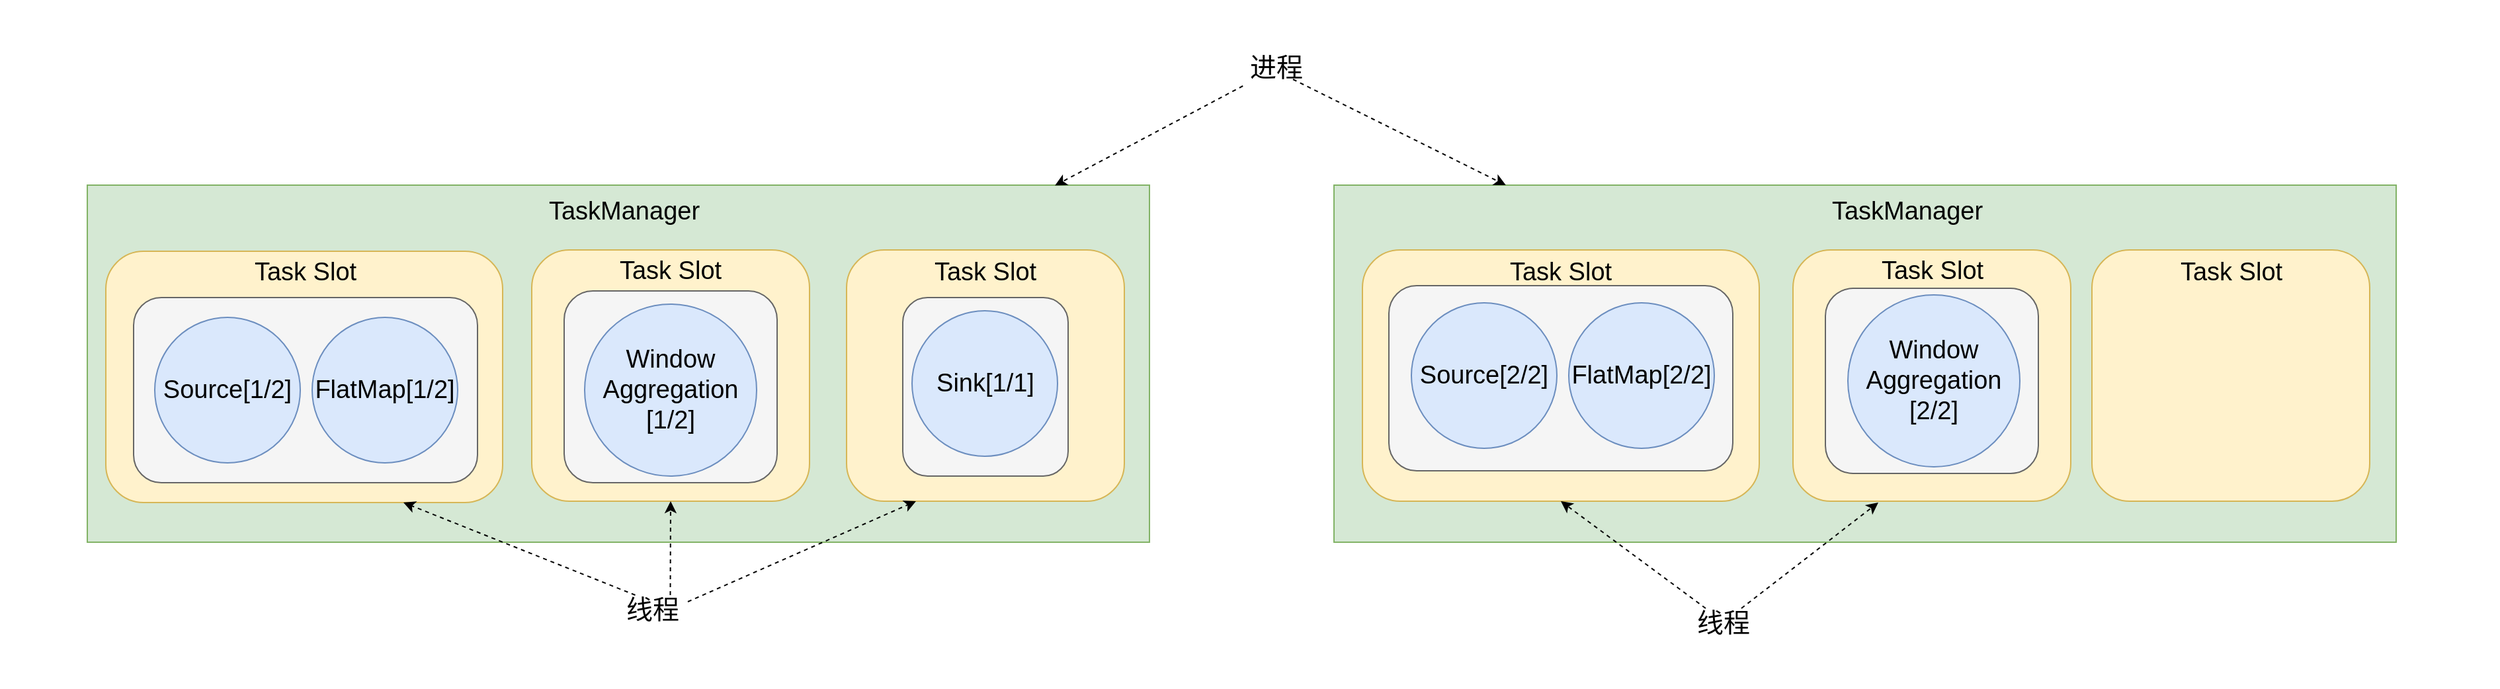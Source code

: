 <mxfile version="12.4.2" type="device" pages="1"><diagram id="5zJAiliS5CEzdIEDwAXe" name="Page-1"><mxGraphModel dx="1759" dy="1751" grid="1" gridSize="10" guides="1" tooltips="1" connect="1" arrows="1" fold="1" page="1" pageScale="1" pageWidth="827" pageHeight="1169" math="0" shadow="0"><root><mxCell id="0"/><mxCell id="1" parent="0"/><mxCell id="gzD2sUUcsNDaMbyyh-M0-24" value="" style="rounded=0;whiteSpace=wrap;html=1;strokeColor=none;fontSize=19;" parent="1" vertex="1"><mxGeometry x="-80" y="-60" width="1889" height="520" as="geometry"/></mxCell><mxCell id="BoYbMluisrjI8c_uAZqt-21" value="" style="rounded=0;whiteSpace=wrap;html=1;fillColor=#d5e8d4;strokeColor=#82b366;fontSize=19;" parent="1" vertex="1"><mxGeometry x="928.5" y="80" width="803" height="270" as="geometry"/></mxCell><mxCell id="BoYbMluisrjI8c_uAZqt-18" value="" style="rounded=0;whiteSpace=wrap;html=1;fillColor=#d5e8d4;strokeColor=#82b366;fontSize=19;" parent="1" vertex="1"><mxGeometry x="-14" y="80" width="803" height="270" as="geometry"/></mxCell><mxCell id="BoYbMluisrjI8c_uAZqt-14" value="" style="rounded=1;whiteSpace=wrap;html=1;fillColor=#fff2cc;strokeColor=#d6b656;fontSize=19;" parent="1" vertex="1"><mxGeometry x="1275.5" y="129" width="210" height="190" as="geometry"/></mxCell><mxCell id="BoYbMluisrjI8c_uAZqt-12" value="" style="rounded=1;whiteSpace=wrap;html=1;fillColor=#fff2cc;strokeColor=#d6b656;fontSize=19;" parent="1" vertex="1"><mxGeometry x="950" y="129" width="300" height="190" as="geometry"/></mxCell><mxCell id="BoYbMluisrjI8c_uAZqt-7" value="" style="rounded=1;whiteSpace=wrap;html=1;fillColor=#fff2cc;strokeColor=#d6b656;fontSize=19;" parent="1" vertex="1"><mxGeometry x="560" y="129" width="210" height="190" as="geometry"/></mxCell><mxCell id="BoYbMluisrjI8c_uAZqt-5" value="" style="rounded=1;whiteSpace=wrap;html=1;fillColor=#fff2cc;strokeColor=#d6b656;fontSize=19;" parent="1" vertex="1"><mxGeometry x="322" y="129" width="210" height="190" as="geometry"/></mxCell><mxCell id="BoYbMluisrjI8c_uAZqt-2" value="" style="rounded=1;whiteSpace=wrap;html=1;fillColor=#fff2cc;strokeColor=#d6b656;fontSize=19;" parent="1" vertex="1"><mxGeometry y="130" width="300" height="190" as="geometry"/></mxCell><mxCell id="GjaNo_1eTp9l8XHd6kkI-14" value="" style="rounded=1;whiteSpace=wrap;html=1;fillColor=#f5f5f5;strokeColor=#666666;fontColor=#333333;fontSize=19;" parent="1" vertex="1"><mxGeometry x="602.5" y="165" width="125" height="135" as="geometry"/></mxCell><mxCell id="GjaNo_1eTp9l8XHd6kkI-4" value="" style="rounded=1;whiteSpace=wrap;html=1;fillColor=#f5f5f5;strokeColor=#666666;fontColor=#333333;fontSize=19;" parent="1" vertex="1"><mxGeometry x="346.5" y="160" width="161" height="145" as="geometry"/></mxCell><mxCell id="GjaNo_1eTp9l8XHd6kkI-2" value="" style="rounded=1;whiteSpace=wrap;html=1;fillColor=#f5f5f5;strokeColor=#666666;fontColor=#333333;fontSize=19;" parent="1" vertex="1"><mxGeometry x="970" y="156" width="260" height="140" as="geometry"/></mxCell><mxCell id="GjaNo_1eTp9l8XHd6kkI-1" value="" style="rounded=1;whiteSpace=wrap;html=1;fillColor=#f5f5f5;strokeColor=#666666;fontColor=#333333;fontSize=19;" parent="1" vertex="1"><mxGeometry x="21" y="165" width="260" height="140" as="geometry"/></mxCell><mxCell id="gzD2sUUcsNDaMbyyh-M0-3" value="&lt;font style=&quot;font-size: 19px;&quot;&gt;FlatMap[1/2]&lt;br style=&quot;font-size: 19px;&quot;&gt;&lt;/font&gt;" style="ellipse;whiteSpace=wrap;html=1;aspect=fixed;fillColor=#dae8fc;strokeColor=#6c8ebf;fontSize=19;" parent="1" vertex="1"><mxGeometry x="156" y="180" width="110" height="110" as="geometry"/></mxCell><mxCell id="gzD2sUUcsNDaMbyyh-M0-4" value="&lt;span style=&quot;font-size: 19px;&quot;&gt;Source[1/2]&lt;/span&gt;" style="ellipse;whiteSpace=wrap;html=1;aspect=fixed;fillColor=#dae8fc;strokeColor=#6c8ebf;fontSize=19;" parent="1" vertex="1"><mxGeometry x="37" y="180" width="110" height="110" as="geometry"/></mxCell><mxCell id="gzD2sUUcsNDaMbyyh-M0-5" value="&lt;span style=&quot;font-size: 19px;&quot;&gt;Window&lt;br style=&quot;font-size: 19px;&quot;&gt;Aggregation&lt;br style=&quot;font-size: 19px;&quot;&gt;[1/2]&lt;br style=&quot;font-size: 19px;&quot;&gt;&lt;/span&gt;" style="ellipse;whiteSpace=wrap;html=1;aspect=fixed;fillColor=#dae8fc;strokeColor=#6c8ebf;fontSize=19;" parent="1" vertex="1"><mxGeometry x="362" y="170" width="130" height="130" as="geometry"/></mxCell><mxCell id="gzD2sUUcsNDaMbyyh-M0-6" value="&lt;span style=&quot;font-size: 19px;&quot;&gt;Sink[1/1]&lt;/span&gt;" style="ellipse;whiteSpace=wrap;html=1;aspect=fixed;fillColor=#dae8fc;strokeColor=#6c8ebf;fontSize=19;" parent="1" vertex="1"><mxGeometry x="609.5" y="175" width="110" height="110" as="geometry"/></mxCell><mxCell id="W7i3RdgXJPWMUKtWjuFt-1" value="&lt;span style=&quot;font-size: 19px;&quot;&gt;Source[2/2]&lt;/span&gt;" style="ellipse;whiteSpace=wrap;html=1;aspect=fixed;fillColor=#dae8fc;strokeColor=#6c8ebf;fontSize=19;" parent="1" vertex="1"><mxGeometry x="987" y="169" width="110" height="110" as="geometry"/></mxCell><mxCell id="W7i3RdgXJPWMUKtWjuFt-7" value="&lt;font style=&quot;font-size: 19px;&quot;&gt;FlatMap[2/2]&lt;br style=&quot;font-size: 19px;&quot;&gt;&lt;/font&gt;" style="ellipse;whiteSpace=wrap;html=1;aspect=fixed;fillColor=#dae8fc;strokeColor=#6c8ebf;fontSize=19;" parent="1" vertex="1"><mxGeometry x="1106" y="169" width="110" height="110" as="geometry"/></mxCell><mxCell id="GjaNo_1eTp9l8XHd6kkI-5" value="" style="rounded=1;whiteSpace=wrap;html=1;fillColor=#f5f5f5;strokeColor=#666666;fontColor=#333333;fontSize=19;" parent="1" vertex="1"><mxGeometry x="1300" y="158" width="161" height="140" as="geometry"/></mxCell><mxCell id="W7i3RdgXJPWMUKtWjuFt-15" value="&lt;span style=&quot;font-size: 19px;&quot;&gt;Window&lt;br style=&quot;font-size: 19px;&quot;&gt;Aggregation&lt;br style=&quot;font-size: 19px;&quot;&gt;[2/2]&lt;br style=&quot;font-size: 19px;&quot;&gt;&lt;/span&gt;" style="ellipse;whiteSpace=wrap;html=1;aspect=fixed;fillColor=#dae8fc;strokeColor=#6c8ebf;fontSize=19;" parent="1" vertex="1"><mxGeometry x="1317" y="163" width="130" height="130" as="geometry"/></mxCell><mxCell id="GjaNo_1eTp9l8XHd6kkI-11" value="&lt;font style=&quot;font-size: 20px;&quot;&gt;线程&lt;/font&gt;" style="text;html=1;strokeColor=none;fillColor=none;align=center;verticalAlign=middle;whiteSpace=wrap;rounded=0;fontSize=20;" parent="1" vertex="1"><mxGeometry x="387" y="390" width="53" height="20" as="geometry"/></mxCell><mxCell id="GjaNo_1eTp9l8XHd6kkI-12" value="&lt;font style=&quot;font-size: 20px;&quot;&gt;线程&lt;/font&gt;" style="text;html=1;strokeColor=none;fillColor=none;align=center;verticalAlign=middle;whiteSpace=wrap;rounded=0;fontSize=20;" parent="1" vertex="1"><mxGeometry x="1196" y="400" width="54" height="20" as="geometry"/></mxCell><mxCell id="BoYbMluisrjI8c_uAZqt-3" value="&lt;font style=&quot;font-size: 19px;&quot;&gt;Task Slot&lt;/font&gt;" style="text;html=1;strokeColor=none;fillColor=none;align=center;verticalAlign=middle;whiteSpace=wrap;rounded=0;fontSize=19;" parent="1" vertex="1"><mxGeometry x="108" y="136" width="86" height="20" as="geometry"/></mxCell><mxCell id="BoYbMluisrjI8c_uAZqt-6" value="&lt;font style=&quot;font-size: 19px;&quot;&gt;Task Slot&lt;/font&gt;" style="text;html=1;strokeColor=none;fillColor=none;align=center;verticalAlign=middle;whiteSpace=wrap;rounded=0;fontSize=19;" parent="1" vertex="1"><mxGeometry x="381" y="135" width="92" height="20" as="geometry"/></mxCell><mxCell id="BoYbMluisrjI8c_uAZqt-8" value="&lt;font style=&quot;font-size: 19px;&quot;&gt;Task Slot&lt;/font&gt;" style="text;html=1;strokeColor=none;fillColor=none;align=center;verticalAlign=middle;whiteSpace=wrap;rounded=0;fontSize=19;" parent="1" vertex="1"><mxGeometry x="619.5" y="136" width="90" height="20" as="geometry"/></mxCell><mxCell id="BoYbMluisrjI8c_uAZqt-9" value="" style="endArrow=classic;html=1;exitX=0.25;exitY=0;exitDx=0;exitDy=0;entryX=0.75;entryY=1;entryDx=0;entryDy=0;dashed=1;fontSize=19;" parent="1" source="GjaNo_1eTp9l8XHd6kkI-11" target="BoYbMluisrjI8c_uAZqt-2" edge="1"><mxGeometry width="50" height="50" relative="1" as="geometry"><mxPoint x="310" y="410" as="sourcePoint"/><mxPoint x="360" y="360" as="targetPoint"/></mxGeometry></mxCell><mxCell id="BoYbMluisrjI8c_uAZqt-10" value="" style="endArrow=classic;html=1;exitX=0.75;exitY=0;exitDx=0;exitDy=0;entryX=0.5;entryY=1;entryDx=0;entryDy=0;dashed=1;fontSize=19;" parent="1" source="GjaNo_1eTp9l8XHd6kkI-11" target="BoYbMluisrjI8c_uAZqt-5" edge="1"><mxGeometry width="50" height="50" relative="1" as="geometry"><mxPoint x="450" y="390" as="sourcePoint"/><mxPoint x="500" y="340" as="targetPoint"/></mxGeometry></mxCell><mxCell id="BoYbMluisrjI8c_uAZqt-11" value="" style="endArrow=classic;html=1;exitX=1;exitY=0.25;exitDx=0;exitDy=0;entryX=0.25;entryY=1;entryDx=0;entryDy=0;dashed=1;fontSize=19;" parent="1" source="GjaNo_1eTp9l8XHd6kkI-11" target="BoYbMluisrjI8c_uAZqt-7" edge="1"><mxGeometry width="50" height="50" relative="1" as="geometry"><mxPoint x="460" y="390" as="sourcePoint"/><mxPoint x="510" y="340" as="targetPoint"/></mxGeometry></mxCell><mxCell id="BoYbMluisrjI8c_uAZqt-13" value="&lt;font style=&quot;font-size: 19px;&quot;&gt;Task Slot&lt;/font&gt;" style="text;html=1;strokeColor=none;fillColor=none;align=center;verticalAlign=middle;whiteSpace=wrap;rounded=0;fontSize=19;" parent="1" vertex="1"><mxGeometry x="1059" y="136" width="82" height="20" as="geometry"/></mxCell><mxCell id="BoYbMluisrjI8c_uAZqt-15" value="&lt;font style=&quot;font-size: 19px;&quot;&gt;Task Slot&lt;/font&gt;" style="text;html=1;strokeColor=none;fillColor=none;align=center;verticalAlign=middle;whiteSpace=wrap;rounded=0;fontSize=19;" parent="1" vertex="1"><mxGeometry x="1340.5" y="135" width="80" height="20" as="geometry"/></mxCell><mxCell id="BoYbMluisrjI8c_uAZqt-16" value="" style="endArrow=classic;html=1;exitX=0.75;exitY=0;exitDx=0;exitDy=0;dashed=1;fontSize=19;" parent="1" source="GjaNo_1eTp9l8XHd6kkI-12" edge="1"><mxGeometry width="50" height="50" relative="1" as="geometry"><mxPoint x="1210" y="390" as="sourcePoint"/><mxPoint x="1340" y="320" as="targetPoint"/></mxGeometry></mxCell><mxCell id="BoYbMluisrjI8c_uAZqt-17" value="" style="endArrow=classic;html=1;exitX=0.25;exitY=0;exitDx=0;exitDy=0;entryX=0.5;entryY=1;entryDx=0;entryDy=0;dashed=1;fontSize=19;" parent="1" source="GjaNo_1eTp9l8XHd6kkI-12" target="BoYbMluisrjI8c_uAZqt-12" edge="1"><mxGeometry width="50" height="50" relative="1" as="geometry"><mxPoint x="1040" y="410" as="sourcePoint"/><mxPoint x="1090" y="360" as="targetPoint"/></mxGeometry></mxCell><mxCell id="BoYbMluisrjI8c_uAZqt-19" value="&lt;font style=&quot;font-size: 19px;&quot;&gt;TaskManager&lt;/font&gt;" style="text;html=1;strokeColor=none;fillColor=none;align=center;verticalAlign=middle;whiteSpace=wrap;rounded=0;fontSize=19;" parent="1" vertex="1"><mxGeometry x="372" y="90" width="40" height="20" as="geometry"/></mxCell><mxCell id="BoYbMluisrjI8c_uAZqt-22" value="" style="rounded=1;whiteSpace=wrap;html=1;fillColor=#fff2cc;strokeColor=#d6b656;fontSize=19;" parent="1" vertex="1"><mxGeometry x="1501.5" y="129" width="210" height="190" as="geometry"/></mxCell><mxCell id="BoYbMluisrjI8c_uAZqt-23" value="&lt;font style=&quot;font-size: 19px;&quot;&gt;Task Slot&lt;/font&gt;" style="text;html=1;strokeColor=none;fillColor=none;align=center;verticalAlign=middle;whiteSpace=wrap;rounded=0;fontSize=19;" parent="1" vertex="1"><mxGeometry x="1565.75" y="136" width="81.5" height="20" as="geometry"/></mxCell><mxCell id="BoYbMluisrjI8c_uAZqt-24" value="&lt;font style=&quot;font-size: 19px;&quot;&gt;TaskManager&lt;/font&gt;" style="text;html=1;strokeColor=none;fillColor=none;align=center;verticalAlign=middle;whiteSpace=wrap;rounded=0;fontSize=19;" parent="1" vertex="1"><mxGeometry x="1342" y="90" width="40" height="20" as="geometry"/></mxCell><mxCell id="BoYbMluisrjI8c_uAZqt-25" value="&lt;font style=&quot;font-size: 20px;&quot;&gt;进程&lt;/font&gt;" style="text;html=1;strokeColor=none;fillColor=none;align=center;verticalAlign=middle;whiteSpace=wrap;rounded=0;fontSize=20;" parent="1" vertex="1"><mxGeometry x="860" y="-20" width="50" height="20" as="geometry"/></mxCell><mxCell id="BoYbMluisrjI8c_uAZqt-27" value="" style="endArrow=classic;html=1;entryX=0.911;entryY=0.001;entryDx=0;entryDy=0;entryPerimeter=0;exitX=-0.008;exitY=1.25;exitDx=0;exitDy=0;exitPerimeter=0;dashed=1;fontSize=19;" parent="1" source="BoYbMluisrjI8c_uAZqt-25" target="BoYbMluisrjI8c_uAZqt-18" edge="1"><mxGeometry width="50" height="50" relative="1" as="geometry"><mxPoint x="789" y="-10" as="sourcePoint"/><mxPoint x="730" y="-20" as="targetPoint"/></mxGeometry></mxCell><mxCell id="BoYbMluisrjI8c_uAZqt-28" value="" style="endArrow=classic;html=1;exitX=0.75;exitY=1;exitDx=0;exitDy=0;dashed=1;fontSize=19;" parent="1" source="BoYbMluisrjI8c_uAZqt-25" target="BoYbMluisrjI8c_uAZqt-21" edge="1"><mxGeometry width="50" height="50" relative="1" as="geometry"><mxPoint x="900" y="30" as="sourcePoint"/><mxPoint x="950" y="-20" as="targetPoint"/></mxGeometry></mxCell></root></mxGraphModel></diagram></mxfile>